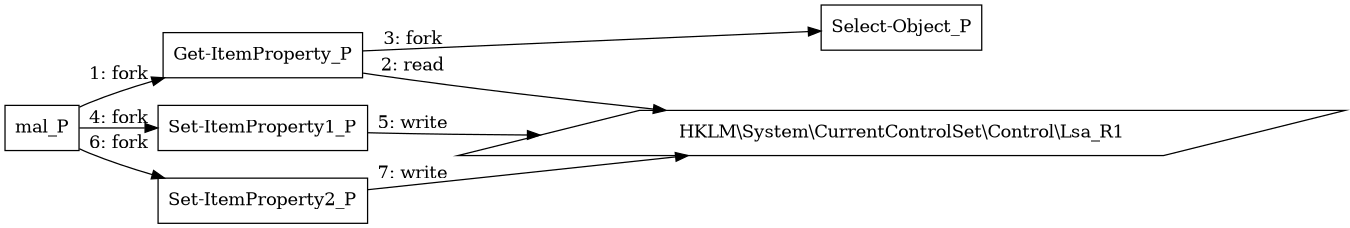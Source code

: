 digraph "T1547.005" {
rankdir="LR"
size="9"
fixedsize="false"
splines="true"
nodesep=0.3
ranksep=0
fontsize=10
overlap="scalexy"
engine= "neato"
	"mal_P" [node_type=Process shape=box]
	"Get-ItemProperty_P" [node_type=Process shape=box]
	"Select-Object_P" [node_type=Process shape=box]
	"Set-ItemProperty1_P" [node_type=Process shape=box]
	"Set-ItemProperty2_P" [node_type=Process shape=box]
	"HKLM\\System\\CurrentControlSet\\Control\\Lsa_R1" [node_type=Registry shape=parallelogram]
	"mal_P" -> "Get-ItemProperty_P" [label="1: fork"]
	"Get-ItemProperty_P" -> "HKLM\\System\\CurrentControlSet\\Control\\Lsa_R1" [label="2: read"]
	"Get-ItemProperty_P" -> "Select-Object_P" [label="3: fork"]
	"mal_P" -> "Set-ItemProperty1_P" [label="4: fork"]
	"Set-ItemProperty1_P" -> "HKLM\\System\\CurrentControlSet\\Control\\Lsa_R1" [label="5: write"]
	"mal_P" -> "Set-ItemProperty2_P" [label="6: fork"]
	"Set-ItemProperty2_P" -> "HKLM\\System\\CurrentControlSet\\Control\\Lsa_R1" [label="7: write"]
}
